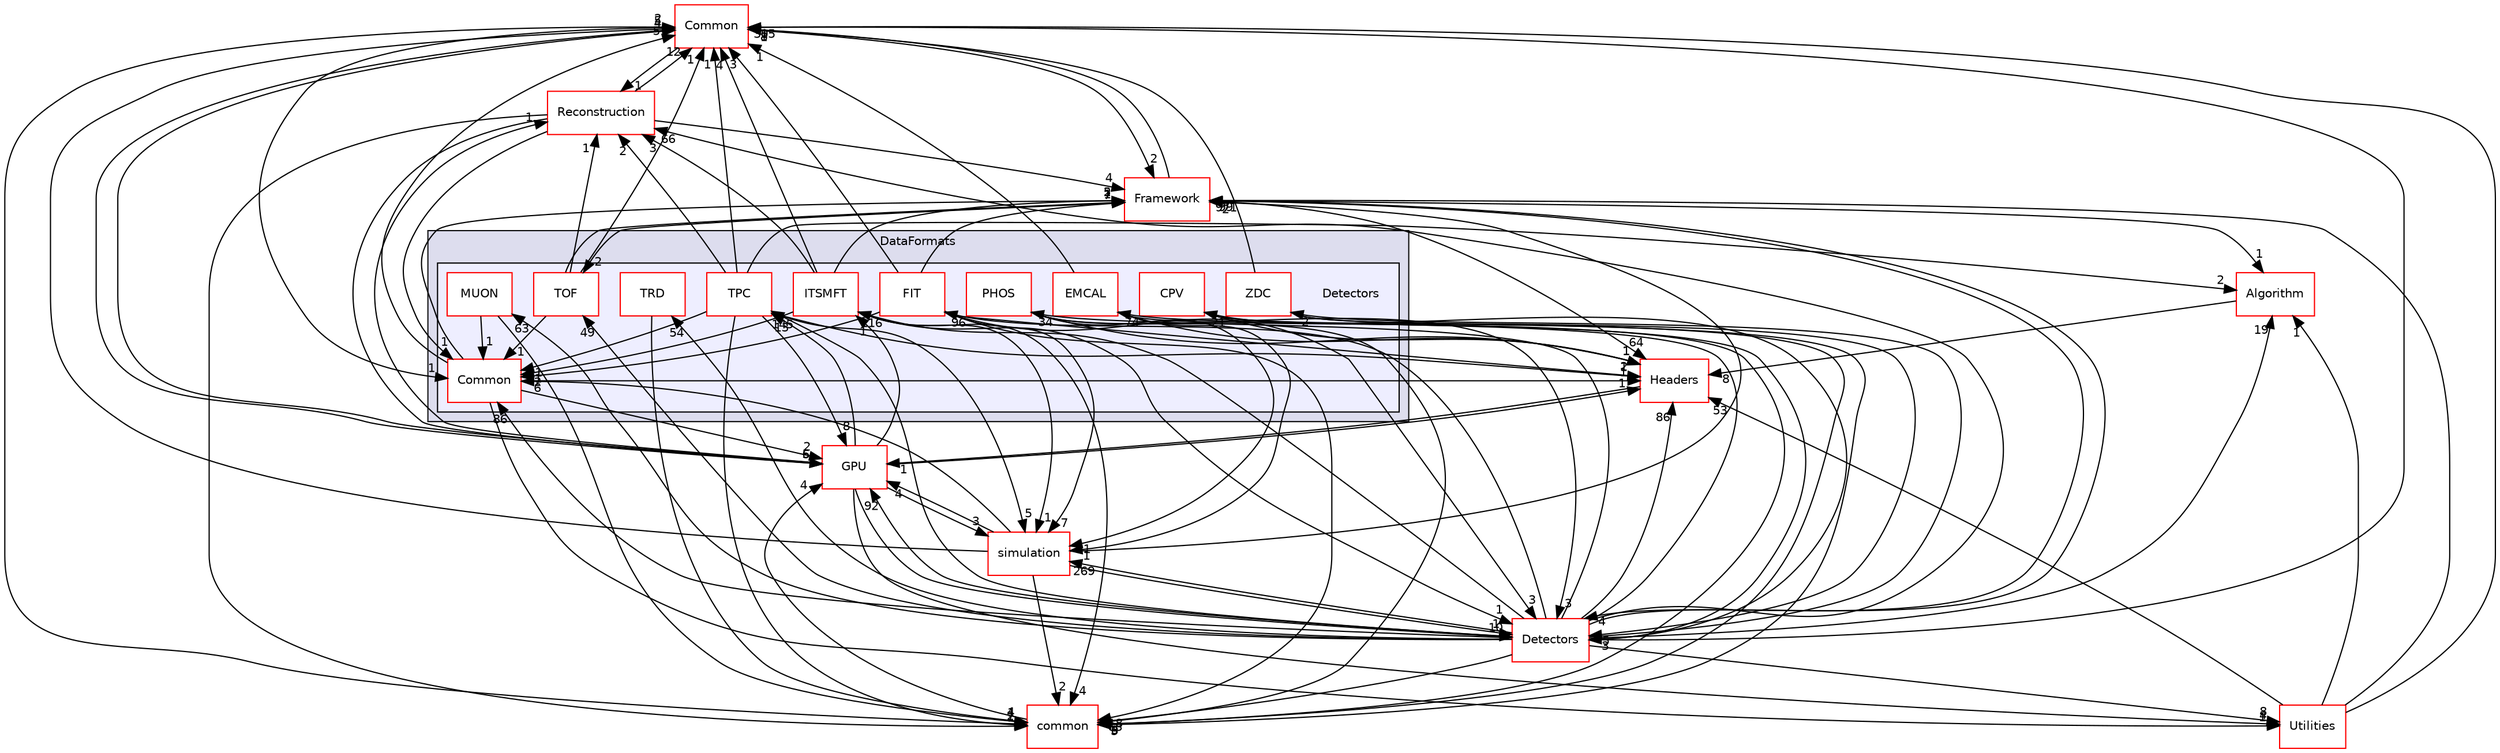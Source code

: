 digraph "/home/travis/build/AliceO2Group/AliceO2/DataFormats/Detectors" {
  bgcolor=transparent;
  compound=true
  node [ fontsize="10", fontname="Helvetica"];
  edge [ labelfontsize="10", labelfontname="Helvetica"];
  subgraph clusterdir_2171f7ec022c5423887b07c69b2f5b48 {
    graph [ bgcolor="#ddddee", pencolor="black", label="DataFormats" fontname="Helvetica", fontsize="10", URL="dir_2171f7ec022c5423887b07c69b2f5b48.html"]
  subgraph clusterdir_2801adc79bf3c286b1b479858d2cade4 {
    graph [ bgcolor="#eeeeff", pencolor="black", label="" URL="dir_2801adc79bf3c286b1b479858d2cade4.html"];
    dir_2801adc79bf3c286b1b479858d2cade4 [shape=plaintext label="Detectors"];
    dir_74593c7a91e03746ae2a516888bf9494 [shape=box label="Common" color="red" fillcolor="white" style="filled" URL="dir_74593c7a91e03746ae2a516888bf9494.html"];
    dir_5f6d292ca2419da7018633e590fa1740 [shape=box label="CPV" color="red" fillcolor="white" style="filled" URL="dir_5f6d292ca2419da7018633e590fa1740.html"];
    dir_ed32e563080284594a91de8f304ad307 [shape=box label="EMCAL" color="red" fillcolor="white" style="filled" URL="dir_ed32e563080284594a91de8f304ad307.html"];
    dir_6f689773863a160ed4e9bc61c1008ba5 [shape=box label="FIT" color="red" fillcolor="white" style="filled" URL="dir_6f689773863a160ed4e9bc61c1008ba5.html"];
    dir_ff53c4a4c37940dfaa1ef75e68c4ec2e [shape=box label="ITSMFT" color="red" fillcolor="white" style="filled" URL="dir_ff53c4a4c37940dfaa1ef75e68c4ec2e.html"];
    dir_39a68910f3cfdc380c901647ab1550b8 [shape=box label="MUON" color="red" fillcolor="white" style="filled" URL="dir_39a68910f3cfdc380c901647ab1550b8.html"];
    dir_e5e5ca9c830b257d79f36e1c8dc05235 [shape=box label="PHOS" color="red" fillcolor="white" style="filled" URL="dir_e5e5ca9c830b257d79f36e1c8dc05235.html"];
    dir_b78a6db121207500afab70b350b99369 [shape=box label="TOF" color="red" fillcolor="white" style="filled" URL="dir_b78a6db121207500afab70b350b99369.html"];
    dir_87e4e27fa2128902da5e37b3e7ab3f52 [shape=box label="TPC" color="red" fillcolor="white" style="filled" URL="dir_87e4e27fa2128902da5e37b3e7ab3f52.html"];
    dir_bb194ed89d4d31aa97da8e5c0af864ff [shape=box label="TRD" color="red" fillcolor="white" style="filled" URL="dir_bb194ed89d4d31aa97da8e5c0af864ff.html"];
    dir_b6eb3a833d010b8ef0c8524bb0dfb6b1 [shape=box label="ZDC" color="red" fillcolor="white" style="filled" URL="dir_b6eb3a833d010b8ef0c8524bb0dfb6b1.html"];
  }
  }
  dir_d269712cc31e133b892a3b3f6424741a [shape=box label="Reconstruction" color="red" URL="dir_d269712cc31e133b892a3b3f6424741a.html"];
  dir_4ab6b4cc6a7edbff49100e9123df213f [shape=box label="Common" color="red" URL="dir_4ab6b4cc6a7edbff49100e9123df213f.html"];
  dir_051dca18e802f8e9474f2e30d29c04e0 [shape=box label="Detectors" color="red" URL="dir_051dca18e802f8e9474f2e30d29c04e0.html"];
  dir_183e7c4434404fe9096e1bd8673e1fcf [shape=box label="Headers" color="red" URL="dir_183e7c4434404fe9096e1bd8673e1fcf.html"];
  dir_b05a5fa85f84bfc9013183c9d87f9a36 [shape=box label="Utilities" color="red" URL="dir_b05a5fa85f84bfc9013183c9d87f9a36.html"];
  dir_8ba487e25de5ee77e05e9dce7582cb98 [shape=box label="Algorithm" color="red" URL="dir_8ba487e25de5ee77e05e9dce7582cb98.html"];
  dir_047746f9f311f49446db9474b7431d0d [shape=box label="simulation" color="red" URL="dir_047746f9f311f49446db9474b7431d0d.html"];
  dir_7924ba4398ae4560cd37376e44666c6d [shape=box label="common" color="red" URL="dir_7924ba4398ae4560cd37376e44666c6d.html"];
  dir_f511f1e9c03c071966ae594f00bbc5e0 [shape=box label="GPU" color="red" URL="dir_f511f1e9c03c071966ae594f00bbc5e0.html"];
  dir_bcbb2cf9a3d3d83e5515c82071a07177 [shape=box label="Framework" color="red" URL="dir_bcbb2cf9a3d3d83e5515c82071a07177.html"];
  dir_d269712cc31e133b892a3b3f6424741a->dir_4ab6b4cc6a7edbff49100e9123df213f [headlabel="12", labeldistance=1.5 headhref="dir_000246_000036.html"];
  dir_d269712cc31e133b892a3b3f6424741a->dir_74593c7a91e03746ae2a516888bf9494 [headlabel="1", labeldistance=1.5 headhref="dir_000246_000101.html"];
  dir_d269712cc31e133b892a3b3f6424741a->dir_7924ba4398ae4560cd37376e44666c6d [headlabel="7", labeldistance=1.5 headhref="dir_000246_000091.html"];
  dir_d269712cc31e133b892a3b3f6424741a->dir_f511f1e9c03c071966ae594f00bbc5e0 [headlabel="5", labeldistance=1.5 headhref="dir_000246_000740.html"];
  dir_d269712cc31e133b892a3b3f6424741a->dir_bcbb2cf9a3d3d83e5515c82071a07177 [headlabel="4", labeldistance=1.5 headhref="dir_000246_000063.html"];
  dir_39a68910f3cfdc380c901647ab1550b8->dir_74593c7a91e03746ae2a516888bf9494 [headlabel="1", labeldistance=1.5 headhref="dir_000225_000101.html"];
  dir_39a68910f3cfdc380c901647ab1550b8->dir_7924ba4398ae4560cd37376e44666c6d [headlabel="1", labeldistance=1.5 headhref="dir_000225_000091.html"];
  dir_bb194ed89d4d31aa97da8e5c0af864ff->dir_7924ba4398ae4560cd37376e44666c6d [headlabel="4", labeldistance=1.5 headhref="dir_000158_000091.html"];
  dir_5f6d292ca2419da7018633e590fa1740->dir_051dca18e802f8e9474f2e30d29c04e0 [headlabel="3", labeldistance=1.5 headhref="dir_000106_000049.html"];
  dir_5f6d292ca2419da7018633e590fa1740->dir_183e7c4434404fe9096e1bd8673e1fcf [headlabel="1", labeldistance=1.5 headhref="dir_000106_000094.html"];
  dir_5f6d292ca2419da7018633e590fa1740->dir_7924ba4398ae4560cd37376e44666c6d [headlabel="3", labeldistance=1.5 headhref="dir_000106_000091.html"];
  dir_4ab6b4cc6a7edbff49100e9123df213f->dir_d269712cc31e133b892a3b3f6424741a [headlabel="1", labeldistance=1.5 headhref="dir_000036_000246.html"];
  dir_4ab6b4cc6a7edbff49100e9123df213f->dir_74593c7a91e03746ae2a516888bf9494 [headlabel="1", labeldistance=1.5 headhref="dir_000036_000101.html"];
  dir_4ab6b4cc6a7edbff49100e9123df213f->dir_f511f1e9c03c071966ae594f00bbc5e0 [headlabel="6", labeldistance=1.5 headhref="dir_000036_000740.html"];
  dir_4ab6b4cc6a7edbff49100e9123df213f->dir_bcbb2cf9a3d3d83e5515c82071a07177 [headlabel="2", labeldistance=1.5 headhref="dir_000036_000063.html"];
  dir_051dca18e802f8e9474f2e30d29c04e0->dir_d269712cc31e133b892a3b3f6424741a [headlabel="66", labeldistance=1.5 headhref="dir_000049_000246.html"];
  dir_051dca18e802f8e9474f2e30d29c04e0->dir_39a68910f3cfdc380c901647ab1550b8 [headlabel="63", labeldistance=1.5 headhref="dir_000049_000225.html"];
  dir_051dca18e802f8e9474f2e30d29c04e0->dir_bb194ed89d4d31aa97da8e5c0af864ff [headlabel="54", labeldistance=1.5 headhref="dir_000049_000158.html"];
  dir_051dca18e802f8e9474f2e30d29c04e0->dir_5f6d292ca2419da7018633e590fa1740 [headlabel="21", labeldistance=1.5 headhref="dir_000049_000106.html"];
  dir_051dca18e802f8e9474f2e30d29c04e0->dir_4ab6b4cc6a7edbff49100e9123df213f [headlabel="305", labeldistance=1.5 headhref="dir_000049_000036.html"];
  dir_051dca18e802f8e9474f2e30d29c04e0->dir_ff53c4a4c37940dfaa1ef75e68c4ec2e [headlabel="116", labeldistance=1.5 headhref="dir_000049_000112.html"];
  dir_051dca18e802f8e9474f2e30d29c04e0->dir_183e7c4434404fe9096e1bd8673e1fcf [headlabel="86", labeldistance=1.5 headhref="dir_000049_000094.html"];
  dir_051dca18e802f8e9474f2e30d29c04e0->dir_b05a5fa85f84bfc9013183c9d87f9a36 [headlabel="8", labeldistance=1.5 headhref="dir_000049_000623.html"];
  dir_051dca18e802f8e9474f2e30d29c04e0->dir_ed32e563080284594a91de8f304ad307 [headlabel="74", labeldistance=1.5 headhref="dir_000049_000109.html"];
  dir_051dca18e802f8e9474f2e30d29c04e0->dir_8ba487e25de5ee77e05e9dce7582cb98 [headlabel="19", labeldistance=1.5 headhref="dir_000049_000000.html"];
  dir_051dca18e802f8e9474f2e30d29c04e0->dir_047746f9f311f49446db9474b7431d0d [headlabel="269", labeldistance=1.5 headhref="dir_000049_000255.html"];
  dir_051dca18e802f8e9474f2e30d29c04e0->dir_87e4e27fa2128902da5e37b3e7ab3f52 [headlabel="145", labeldistance=1.5 headhref="dir_000049_000140.html"];
  dir_051dca18e802f8e9474f2e30d29c04e0->dir_b78a6db121207500afab70b350b99369 [headlabel="49", labeldistance=1.5 headhref="dir_000049_000119.html"];
  dir_051dca18e802f8e9474f2e30d29c04e0->dir_74593c7a91e03746ae2a516888bf9494 [headlabel="86", labeldistance=1.5 headhref="dir_000049_000101.html"];
  dir_051dca18e802f8e9474f2e30d29c04e0->dir_7924ba4398ae4560cd37376e44666c6d [headlabel="63", labeldistance=1.5 headhref="dir_000049_000091.html"];
  dir_051dca18e802f8e9474f2e30d29c04e0->dir_f511f1e9c03c071966ae594f00bbc5e0 [headlabel="92", labeldistance=1.5 headhref="dir_000049_000740.html"];
  dir_051dca18e802f8e9474f2e30d29c04e0->dir_bcbb2cf9a3d3d83e5515c82071a07177 [headlabel="971", labeldistance=1.5 headhref="dir_000049_000063.html"];
  dir_051dca18e802f8e9474f2e30d29c04e0->dir_b6eb3a833d010b8ef0c8524bb0dfb6b1 [headlabel="2", labeldistance=1.5 headhref="dir_000049_000207.html"];
  dir_051dca18e802f8e9474f2e30d29c04e0->dir_6f689773863a160ed4e9bc61c1008ba5 [headlabel="96", labeldistance=1.5 headhref="dir_000049_000133.html"];
  dir_051dca18e802f8e9474f2e30d29c04e0->dir_e5e5ca9c830b257d79f36e1c8dc05235 [headlabel="34", labeldistance=1.5 headhref="dir_000049_000116.html"];
  dir_183e7c4434404fe9096e1bd8673e1fcf->dir_f511f1e9c03c071966ae594f00bbc5e0 [headlabel="1", labeldistance=1.5 headhref="dir_000094_000740.html"];
  dir_ff53c4a4c37940dfaa1ef75e68c4ec2e->dir_d269712cc31e133b892a3b3f6424741a [headlabel="3", labeldistance=1.5 headhref="dir_000112_000246.html"];
  dir_ff53c4a4c37940dfaa1ef75e68c4ec2e->dir_4ab6b4cc6a7edbff49100e9123df213f [headlabel="4", labeldistance=1.5 headhref="dir_000112_000036.html"];
  dir_ff53c4a4c37940dfaa1ef75e68c4ec2e->dir_051dca18e802f8e9474f2e30d29c04e0 [headlabel="1", labeldistance=1.5 headhref="dir_000112_000049.html"];
  dir_ff53c4a4c37940dfaa1ef75e68c4ec2e->dir_047746f9f311f49446db9474b7431d0d [headlabel="1", labeldistance=1.5 headhref="dir_000112_000255.html"];
  dir_ff53c4a4c37940dfaa1ef75e68c4ec2e->dir_74593c7a91e03746ae2a516888bf9494 [headlabel="1", labeldistance=1.5 headhref="dir_000112_000101.html"];
  dir_ff53c4a4c37940dfaa1ef75e68c4ec2e->dir_7924ba4398ae4560cd37376e44666c6d [headlabel="4", labeldistance=1.5 headhref="dir_000112_000091.html"];
  dir_ff53c4a4c37940dfaa1ef75e68c4ec2e->dir_bcbb2cf9a3d3d83e5515c82071a07177 [headlabel="5", labeldistance=1.5 headhref="dir_000112_000063.html"];
  dir_b05a5fa85f84bfc9013183c9d87f9a36->dir_4ab6b4cc6a7edbff49100e9123df213f [headlabel="1", labeldistance=1.5 headhref="dir_000623_000036.html"];
  dir_b05a5fa85f84bfc9013183c9d87f9a36->dir_183e7c4434404fe9096e1bd8673e1fcf [headlabel="53", labeldistance=1.5 headhref="dir_000623_000094.html"];
  dir_b05a5fa85f84bfc9013183c9d87f9a36->dir_8ba487e25de5ee77e05e9dce7582cb98 [headlabel="1", labeldistance=1.5 headhref="dir_000623_000000.html"];
  dir_b05a5fa85f84bfc9013183c9d87f9a36->dir_bcbb2cf9a3d3d83e5515c82071a07177 [headlabel="99", labeldistance=1.5 headhref="dir_000623_000063.html"];
  dir_ed32e563080284594a91de8f304ad307->dir_4ab6b4cc6a7edbff49100e9123df213f [headlabel="1", labeldistance=1.5 headhref="dir_000109_000036.html"];
  dir_ed32e563080284594a91de8f304ad307->dir_183e7c4434404fe9096e1bd8673e1fcf [headlabel="1", labeldistance=1.5 headhref="dir_000109_000094.html"];
  dir_ed32e563080284594a91de8f304ad307->dir_047746f9f311f49446db9474b7431d0d [headlabel="1", labeldistance=1.5 headhref="dir_000109_000255.html"];
  dir_ed32e563080284594a91de8f304ad307->dir_7924ba4398ae4560cd37376e44666c6d [headlabel="6", labeldistance=1.5 headhref="dir_000109_000091.html"];
  dir_8ba487e25de5ee77e05e9dce7582cb98->dir_183e7c4434404fe9096e1bd8673e1fcf [headlabel="8", labeldistance=1.5 headhref="dir_000000_000094.html"];
  dir_047746f9f311f49446db9474b7431d0d->dir_4ab6b4cc6a7edbff49100e9123df213f [headlabel="5", labeldistance=1.5 headhref="dir_000255_000036.html"];
  dir_047746f9f311f49446db9474b7431d0d->dir_051dca18e802f8e9474f2e30d29c04e0 [headlabel="1", labeldistance=1.5 headhref="dir_000255_000049.html"];
  dir_047746f9f311f49446db9474b7431d0d->dir_74593c7a91e03746ae2a516888bf9494 [headlabel="6", labeldistance=1.5 headhref="dir_000255_000101.html"];
  dir_047746f9f311f49446db9474b7431d0d->dir_7924ba4398ae4560cd37376e44666c6d [headlabel="2", labeldistance=1.5 headhref="dir_000255_000091.html"];
  dir_047746f9f311f49446db9474b7431d0d->dir_f511f1e9c03c071966ae594f00bbc5e0 [headlabel="4", labeldistance=1.5 headhref="dir_000255_000740.html"];
  dir_047746f9f311f49446db9474b7431d0d->dir_bcbb2cf9a3d3d83e5515c82071a07177 [headlabel="2", labeldistance=1.5 headhref="dir_000255_000063.html"];
  dir_87e4e27fa2128902da5e37b3e7ab3f52->dir_d269712cc31e133b892a3b3f6424741a [headlabel="2", labeldistance=1.5 headhref="dir_000140_000246.html"];
  dir_87e4e27fa2128902da5e37b3e7ab3f52->dir_4ab6b4cc6a7edbff49100e9123df213f [headlabel="1", labeldistance=1.5 headhref="dir_000140_000036.html"];
  dir_87e4e27fa2128902da5e37b3e7ab3f52->dir_183e7c4434404fe9096e1bd8673e1fcf [headlabel="1", labeldistance=1.5 headhref="dir_000140_000094.html"];
  dir_87e4e27fa2128902da5e37b3e7ab3f52->dir_8ba487e25de5ee77e05e9dce7582cb98 [headlabel="2", labeldistance=1.5 headhref="dir_000140_000000.html"];
  dir_87e4e27fa2128902da5e37b3e7ab3f52->dir_047746f9f311f49446db9474b7431d0d [headlabel="5", labeldistance=1.5 headhref="dir_000140_000255.html"];
  dir_87e4e27fa2128902da5e37b3e7ab3f52->dir_74593c7a91e03746ae2a516888bf9494 [headlabel="1", labeldistance=1.5 headhref="dir_000140_000101.html"];
  dir_87e4e27fa2128902da5e37b3e7ab3f52->dir_7924ba4398ae4560cd37376e44666c6d [headlabel="2", labeldistance=1.5 headhref="dir_000140_000091.html"];
  dir_87e4e27fa2128902da5e37b3e7ab3f52->dir_f511f1e9c03c071966ae594f00bbc5e0 [headlabel="8", labeldistance=1.5 headhref="dir_000140_000740.html"];
  dir_b78a6db121207500afab70b350b99369->dir_d269712cc31e133b892a3b3f6424741a [headlabel="1", labeldistance=1.5 headhref="dir_000119_000246.html"];
  dir_b78a6db121207500afab70b350b99369->dir_4ab6b4cc6a7edbff49100e9123df213f [headlabel="1", labeldistance=1.5 headhref="dir_000119_000036.html"];
  dir_b78a6db121207500afab70b350b99369->dir_74593c7a91e03746ae2a516888bf9494 [headlabel="1", labeldistance=1.5 headhref="dir_000119_000101.html"];
  dir_b78a6db121207500afab70b350b99369->dir_bcbb2cf9a3d3d83e5515c82071a07177 [headlabel="1", labeldistance=1.5 headhref="dir_000119_000063.html"];
  dir_74593c7a91e03746ae2a516888bf9494->dir_4ab6b4cc6a7edbff49100e9123df213f [headlabel="5", labeldistance=1.5 headhref="dir_000101_000036.html"];
  dir_74593c7a91e03746ae2a516888bf9494->dir_183e7c4434404fe9096e1bd8673e1fcf [headlabel="1", labeldistance=1.5 headhref="dir_000101_000094.html"];
  dir_74593c7a91e03746ae2a516888bf9494->dir_b05a5fa85f84bfc9013183c9d87f9a36 [headlabel="1", labeldistance=1.5 headhref="dir_000101_000623.html"];
  dir_74593c7a91e03746ae2a516888bf9494->dir_f511f1e9c03c071966ae594f00bbc5e0 [headlabel="2", labeldistance=1.5 headhref="dir_000101_000740.html"];
  dir_74593c7a91e03746ae2a516888bf9494->dir_bcbb2cf9a3d3d83e5515c82071a07177 [headlabel="2", labeldistance=1.5 headhref="dir_000101_000063.html"];
  dir_7924ba4398ae4560cd37376e44666c6d->dir_4ab6b4cc6a7edbff49100e9123df213f [headlabel="2", labeldistance=1.5 headhref="dir_000091_000036.html"];
  dir_7924ba4398ae4560cd37376e44666c6d->dir_f511f1e9c03c071966ae594f00bbc5e0 [headlabel="4", labeldistance=1.5 headhref="dir_000091_000740.html"];
  dir_f511f1e9c03c071966ae594f00bbc5e0->dir_d269712cc31e133b892a3b3f6424741a [headlabel="1", labeldistance=1.5 headhref="dir_000740_000246.html"];
  dir_f511f1e9c03c071966ae594f00bbc5e0->dir_4ab6b4cc6a7edbff49100e9123df213f [headlabel="4", labeldistance=1.5 headhref="dir_000740_000036.html"];
  dir_f511f1e9c03c071966ae594f00bbc5e0->dir_051dca18e802f8e9474f2e30d29c04e0 [headlabel="10", labeldistance=1.5 headhref="dir_000740_000049.html"];
  dir_f511f1e9c03c071966ae594f00bbc5e0->dir_ff53c4a4c37940dfaa1ef75e68c4ec2e [headlabel="1", labeldistance=1.5 headhref="dir_000740_000112.html"];
  dir_f511f1e9c03c071966ae594f00bbc5e0->dir_183e7c4434404fe9096e1bd8673e1fcf [headlabel="1", labeldistance=1.5 headhref="dir_000740_000094.html"];
  dir_f511f1e9c03c071966ae594f00bbc5e0->dir_b05a5fa85f84bfc9013183c9d87f9a36 [headlabel="4", labeldistance=1.5 headhref="dir_000740_000623.html"];
  dir_f511f1e9c03c071966ae594f00bbc5e0->dir_047746f9f311f49446db9474b7431d0d [headlabel="3", labeldistance=1.5 headhref="dir_000740_000255.html"];
  dir_f511f1e9c03c071966ae594f00bbc5e0->dir_87e4e27fa2128902da5e37b3e7ab3f52 [headlabel="13", labeldistance=1.5 headhref="dir_000740_000140.html"];
  dir_bcbb2cf9a3d3d83e5515c82071a07177->dir_4ab6b4cc6a7edbff49100e9123df213f [headlabel="8", labeldistance=1.5 headhref="dir_000063_000036.html"];
  dir_bcbb2cf9a3d3d83e5515c82071a07177->dir_051dca18e802f8e9474f2e30d29c04e0 [headlabel="4", labeldistance=1.5 headhref="dir_000063_000049.html"];
  dir_bcbb2cf9a3d3d83e5515c82071a07177->dir_183e7c4434404fe9096e1bd8673e1fcf [headlabel="64", labeldistance=1.5 headhref="dir_000063_000094.html"];
  dir_bcbb2cf9a3d3d83e5515c82071a07177->dir_8ba487e25de5ee77e05e9dce7582cb98 [headlabel="1", labeldistance=1.5 headhref="dir_000063_000000.html"];
  dir_bcbb2cf9a3d3d83e5515c82071a07177->dir_b78a6db121207500afab70b350b99369 [headlabel="2", labeldistance=1.5 headhref="dir_000063_000119.html"];
  dir_b6eb3a833d010b8ef0c8524bb0dfb6b1->dir_4ab6b4cc6a7edbff49100e9123df213f [headlabel="1", labeldistance=1.5 headhref="dir_000207_000036.html"];
  dir_b6eb3a833d010b8ef0c8524bb0dfb6b1->dir_051dca18e802f8e9474f2e30d29c04e0 [headlabel="5", labeldistance=1.5 headhref="dir_000207_000049.html"];
  dir_b6eb3a833d010b8ef0c8524bb0dfb6b1->dir_7924ba4398ae4560cd37376e44666c6d [headlabel="5", labeldistance=1.5 headhref="dir_000207_000091.html"];
  dir_6f689773863a160ed4e9bc61c1008ba5->dir_4ab6b4cc6a7edbff49100e9123df213f [headlabel="3", labeldistance=1.5 headhref="dir_000133_000036.html"];
  dir_6f689773863a160ed4e9bc61c1008ba5->dir_051dca18e802f8e9474f2e30d29c04e0 [headlabel="3", labeldistance=1.5 headhref="dir_000133_000049.html"];
  dir_6f689773863a160ed4e9bc61c1008ba5->dir_183e7c4434404fe9096e1bd8673e1fcf [headlabel="2", labeldistance=1.5 headhref="dir_000133_000094.html"];
  dir_6f689773863a160ed4e9bc61c1008ba5->dir_047746f9f311f49446db9474b7431d0d [headlabel="7", labeldistance=1.5 headhref="dir_000133_000255.html"];
  dir_6f689773863a160ed4e9bc61c1008ba5->dir_74593c7a91e03746ae2a516888bf9494 [headlabel="2", labeldistance=1.5 headhref="dir_000133_000101.html"];
  dir_6f689773863a160ed4e9bc61c1008ba5->dir_7924ba4398ae4560cd37376e44666c6d [headlabel="18", labeldistance=1.5 headhref="dir_000133_000091.html"];
  dir_6f689773863a160ed4e9bc61c1008ba5->dir_bcbb2cf9a3d3d83e5515c82071a07177 [headlabel="7", labeldistance=1.5 headhref="dir_000133_000063.html"];
  dir_e5e5ca9c830b257d79f36e1c8dc05235->dir_051dca18e802f8e9474f2e30d29c04e0 [headlabel="3", labeldistance=1.5 headhref="dir_000116_000049.html"];
  dir_e5e5ca9c830b257d79f36e1c8dc05235->dir_183e7c4434404fe9096e1bd8673e1fcf [headlabel="1", labeldistance=1.5 headhref="dir_000116_000094.html"];
  dir_e5e5ca9c830b257d79f36e1c8dc05235->dir_047746f9f311f49446db9474b7431d0d [headlabel="1", labeldistance=1.5 headhref="dir_000116_000255.html"];
  dir_e5e5ca9c830b257d79f36e1c8dc05235->dir_7924ba4398ae4560cd37376e44666c6d [headlabel="3", labeldistance=1.5 headhref="dir_000116_000091.html"];
}
